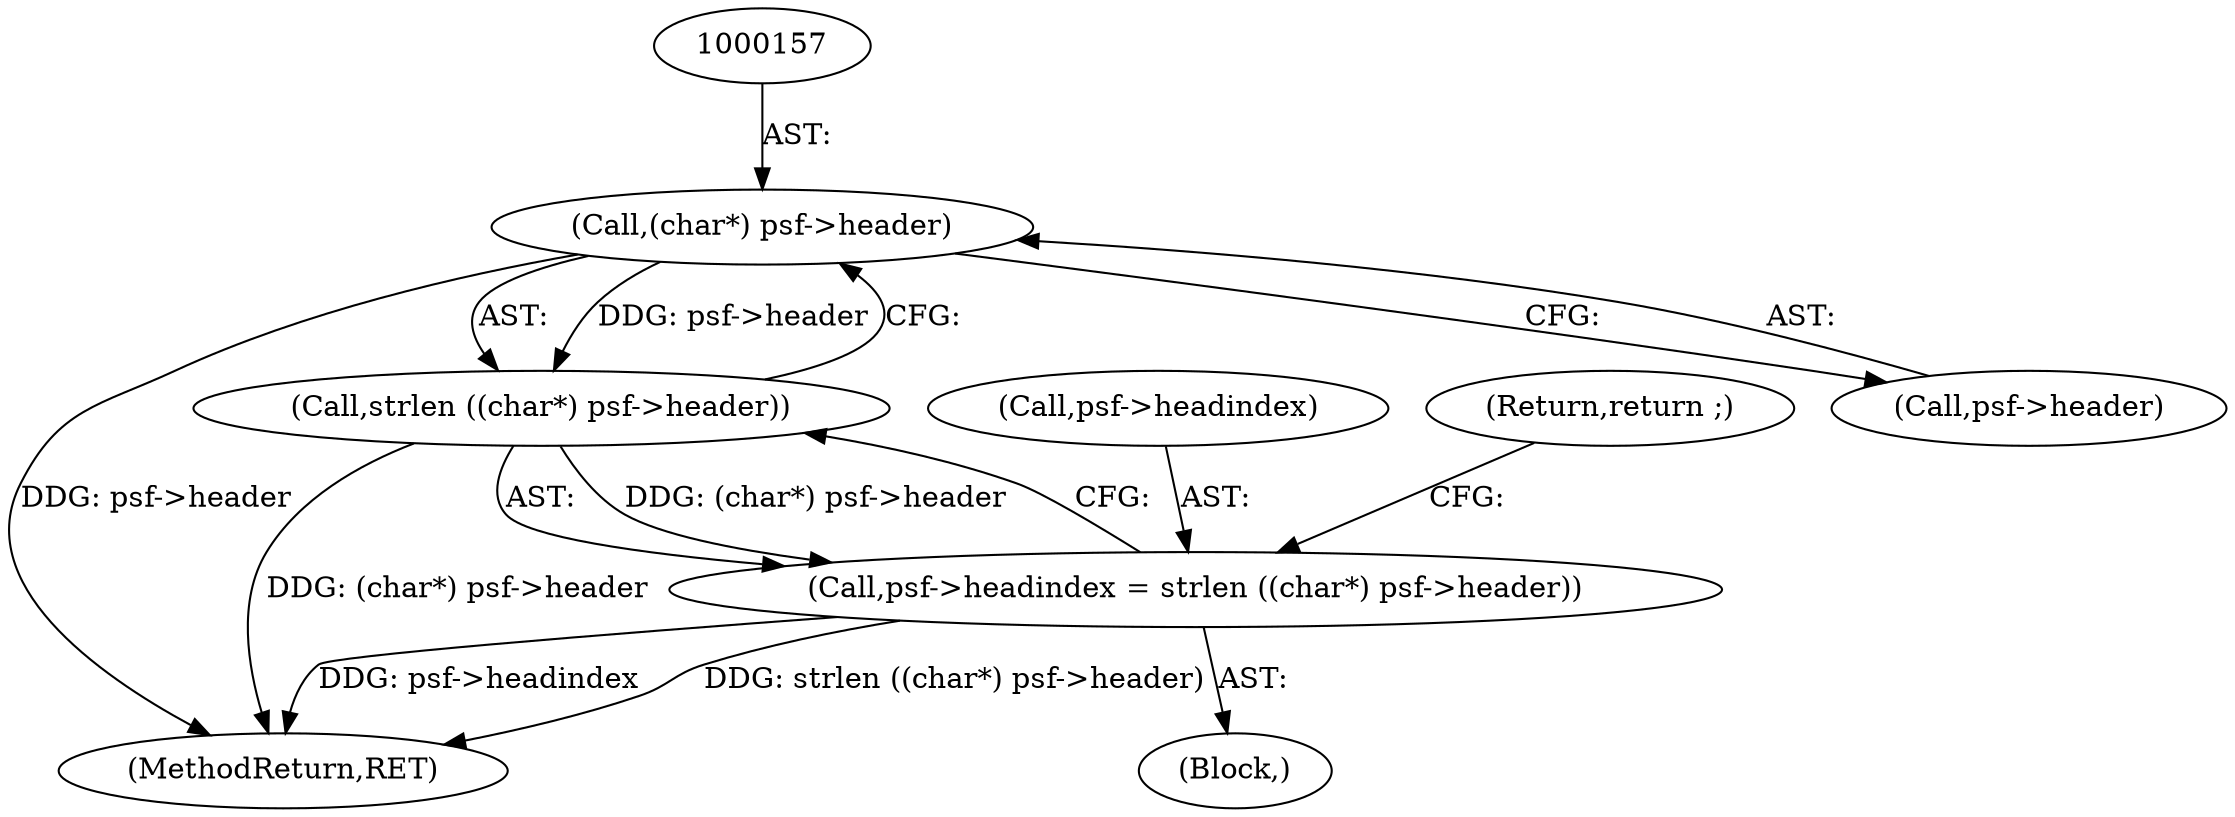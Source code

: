 digraph "1_libsndfile_708e996c87c5fae77b104ccfeb8f6db784c32074_15@pointer" {
"1000156" [label="(Call,(char*) psf->header)"];
"1000155" [label="(Call,strlen ((char*) psf->header))"];
"1000151" [label="(Call,psf->headindex = strlen ((char*) psf->header))"];
"1000155" [label="(Call,strlen ((char*) psf->header))"];
"1000152" [label="(Call,psf->headindex)"];
"1000162" [label="(MethodReturn,RET)"];
"1000105" [label="(Block,)"];
"1000158" [label="(Call,psf->header)"];
"1000156" [label="(Call,(char*) psf->header)"];
"1000161" [label="(Return,return ;)"];
"1000151" [label="(Call,psf->headindex = strlen ((char*) psf->header))"];
"1000156" -> "1000155"  [label="AST: "];
"1000156" -> "1000158"  [label="CFG: "];
"1000157" -> "1000156"  [label="AST: "];
"1000158" -> "1000156"  [label="AST: "];
"1000155" -> "1000156"  [label="CFG: "];
"1000156" -> "1000162"  [label="DDG: psf->header"];
"1000156" -> "1000155"  [label="DDG: psf->header"];
"1000155" -> "1000151"  [label="AST: "];
"1000151" -> "1000155"  [label="CFG: "];
"1000155" -> "1000162"  [label="DDG: (char*) psf->header"];
"1000155" -> "1000151"  [label="DDG: (char*) psf->header"];
"1000151" -> "1000105"  [label="AST: "];
"1000152" -> "1000151"  [label="AST: "];
"1000161" -> "1000151"  [label="CFG: "];
"1000151" -> "1000162"  [label="DDG: psf->headindex"];
"1000151" -> "1000162"  [label="DDG: strlen ((char*) psf->header)"];
}
